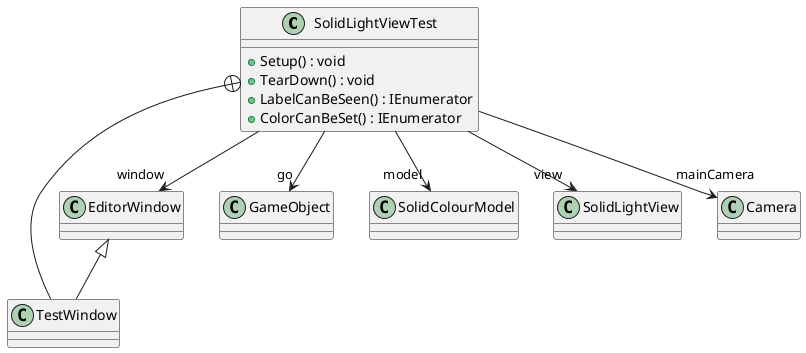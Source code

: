 @startuml
class SolidLightViewTest {
    + Setup() : void
    + TearDown() : void
    + LabelCanBeSeen() : IEnumerator
    + ColorCanBeSet() : IEnumerator
}
class TestWindow {
}
SolidLightViewTest --> "window" EditorWindow
SolidLightViewTest --> "go" GameObject
SolidLightViewTest --> "model" SolidColourModel
SolidLightViewTest --> "view" SolidLightView
SolidLightViewTest --> "mainCamera" Camera
SolidLightViewTest +-- TestWindow
EditorWindow <|-- TestWindow
@enduml
